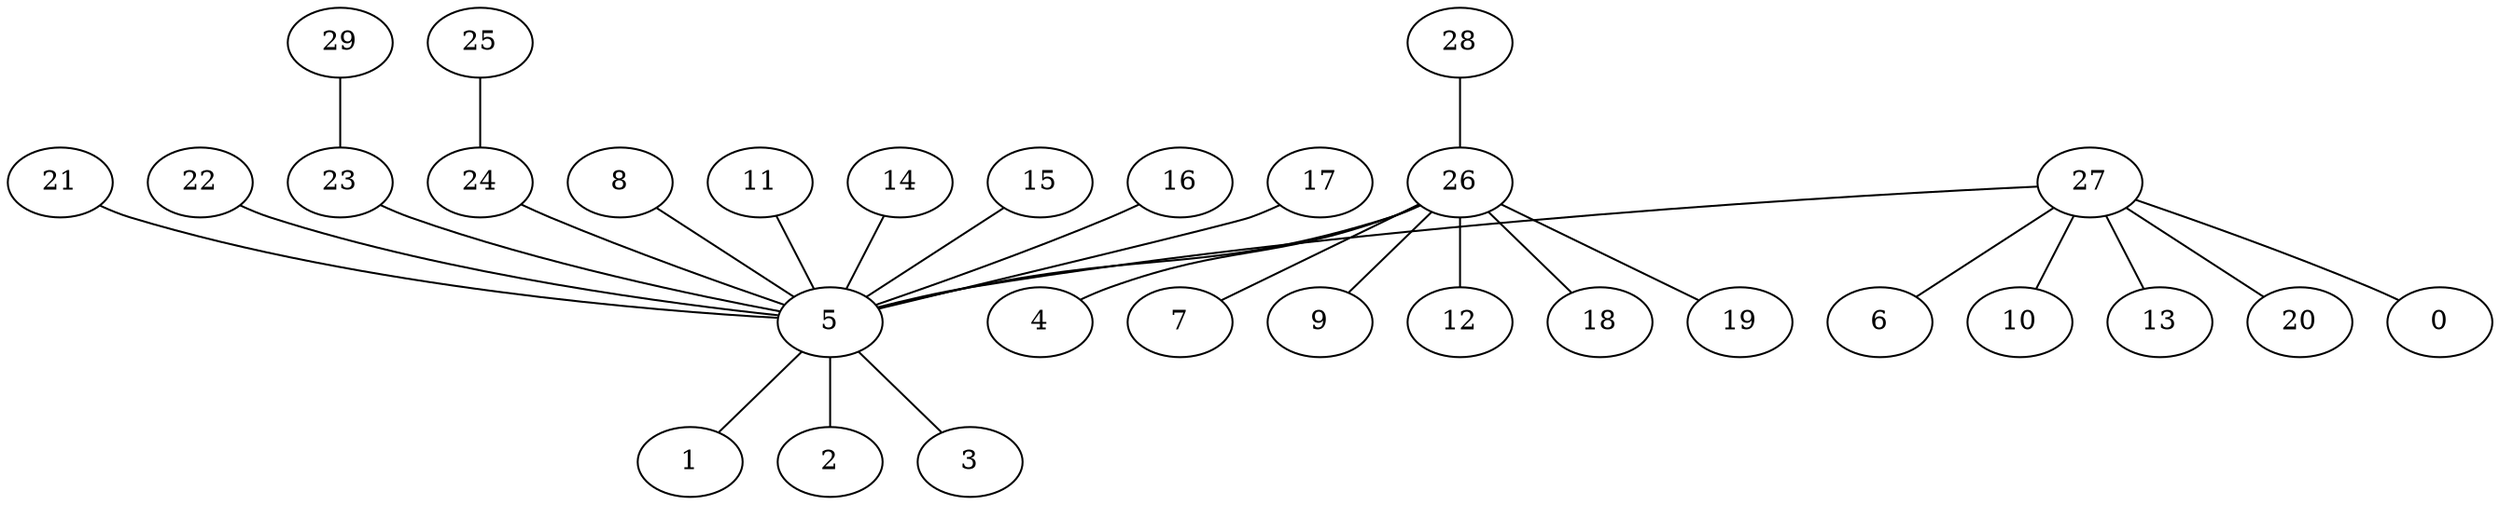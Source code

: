 graph Gilbert_30_p50_BFS {
5;
1;
2;
3;
8;
11;
14;
15;
16;
17;
21;
22;
23;
24;
26;
27;
0;
6;
10;
13;
20;
4;
7;
9;
12;
18;
19;
28;
25;
29;
5 -- 1;
5 -- 2;
5 -- 3;
8 -- 5;
11 -- 5;
14 -- 5;
15 -- 5;
16 -- 5;
17 -- 5;
21 -- 5;
22 -- 5;
23 -- 5;
24 -- 5;
26 -- 5;
27 -- 5;
27 -- 0;
27 -- 6;
27 -- 10;
27 -- 13;
27 -- 20;
26 -- 4;
26 -- 7;
26 -- 9;
26 -- 12;
26 -- 18;
26 -- 19;
28 -- 26;
25 -- 24;
29 -- 23;
}